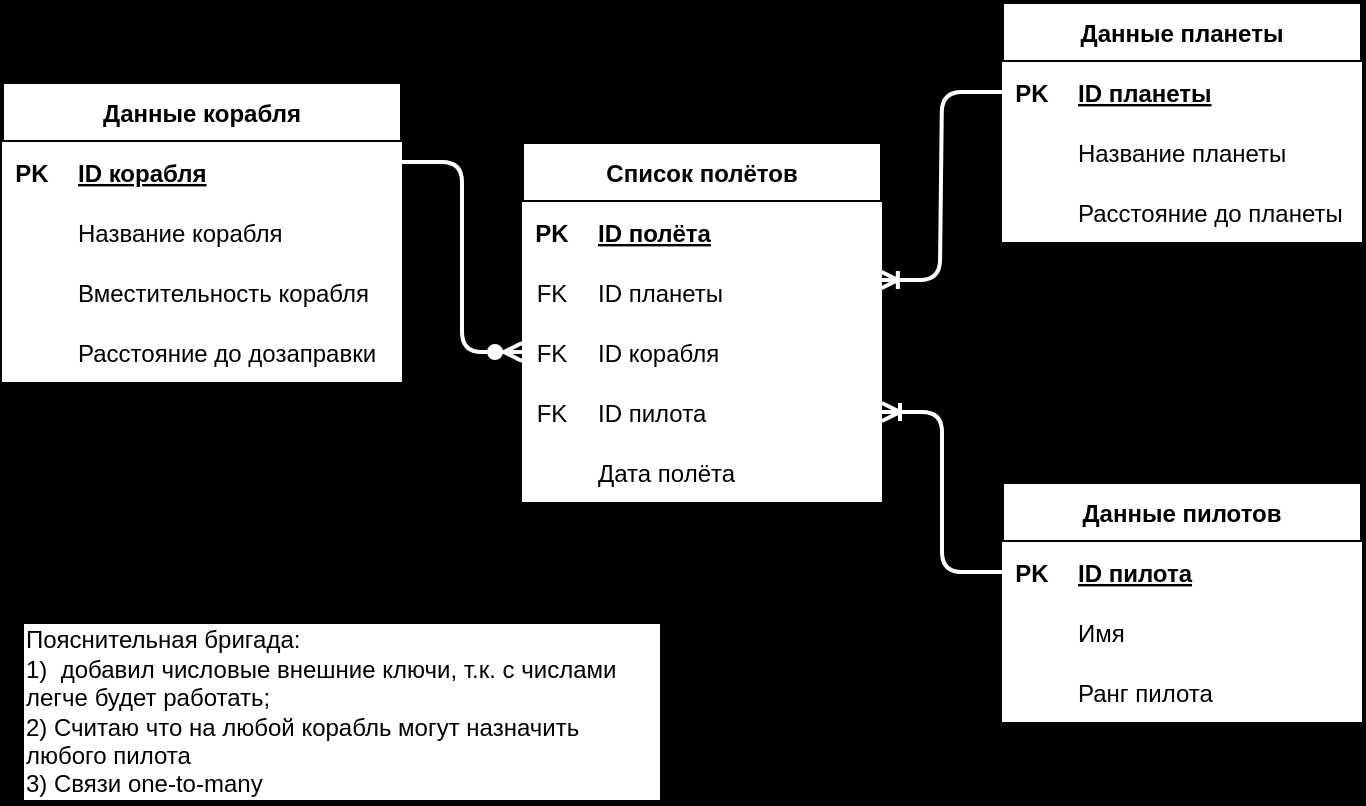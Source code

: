 <mxfile>
    <diagram id="RtGnnWrqG44O1yypCPVg" name="Страница 1">
        <mxGraphModel dx="1374" dy="790" grid="1" gridSize="10" guides="1" tooltips="1" connect="1" arrows="1" fold="1" page="1" pageScale="1" pageWidth="827" pageHeight="1169" background="#000000" math="0" shadow="0">
            <root>
                <mxCell id="0"/>
                <mxCell id="1" parent="0"/>
                <mxCell id="28" value="Список полётов" style="shape=table;startSize=30;container=1;collapsible=1;childLayout=tableLayout;fixedRows=1;rowLines=0;fontStyle=1;align=center;resizeLast=1;rounded=0;shadow=0;strokeWidth=2;labelBorderColor=none;labelBackgroundColor=none;sketch=0;" parent="1" vertex="1">
                    <mxGeometry x="300" y="120" width="180" height="190" as="geometry"/>
                </mxCell>
                <mxCell id="29" value="" style="shape=partialRectangle;collapsible=0;dropTarget=0;pointerEvents=0;top=0;left=0;bottom=1;right=0;points=[[0,0.5],[1,0.5]];portConstraint=eastwest;rounded=0;shadow=0;strokeWidth=2;labelBorderColor=none;labelBackgroundColor=none;sketch=0;" parent="28" vertex="1">
                    <mxGeometry y="30" width="180" height="30" as="geometry"/>
                </mxCell>
                <mxCell id="30" value="PK" style="shape=partialRectangle;connectable=0;top=0;left=0;bottom=0;right=0;fontStyle=1;overflow=hidden;rounded=0;shadow=0;strokeWidth=2;labelBorderColor=none;labelBackgroundColor=none;sketch=0;" parent="29" vertex="1">
                    <mxGeometry width="30" height="30" as="geometry">
                        <mxRectangle width="30" height="30" as="alternateBounds"/>
                    </mxGeometry>
                </mxCell>
                <mxCell id="31" value="ID полёта" style="shape=partialRectangle;connectable=0;top=0;left=0;bottom=0;right=0;align=left;spacingLeft=6;fontStyle=5;overflow=hidden;rounded=0;shadow=0;strokeWidth=2;labelBorderColor=none;labelBackgroundColor=none;sketch=0;" parent="29" vertex="1">
                    <mxGeometry x="30" width="150" height="30" as="geometry">
                        <mxRectangle width="150" height="30" as="alternateBounds"/>
                    </mxGeometry>
                </mxCell>
                <mxCell id="32" value="" style="shape=partialRectangle;collapsible=0;dropTarget=0;pointerEvents=0;top=0;left=0;bottom=0;right=0;points=[[0,0.5],[1,0.5]];portConstraint=eastwest;rounded=0;shadow=0;strokeWidth=2;labelBorderColor=none;labelBackgroundColor=none;sketch=0;" parent="28" vertex="1">
                    <mxGeometry y="60" width="180" height="30" as="geometry"/>
                </mxCell>
                <mxCell id="33" value="FK" style="shape=partialRectangle;connectable=0;top=0;left=0;bottom=0;right=0;editable=1;overflow=hidden;rounded=0;shadow=0;strokeWidth=2;labelBorderColor=none;labelBackgroundColor=none;sketch=0;" parent="32" vertex="1">
                    <mxGeometry width="30" height="30" as="geometry">
                        <mxRectangle width="30" height="30" as="alternateBounds"/>
                    </mxGeometry>
                </mxCell>
                <mxCell id="34" value="ID планеты" style="shape=partialRectangle;connectable=0;top=0;left=0;bottom=0;right=0;align=left;spacingLeft=6;overflow=hidden;rounded=0;shadow=0;strokeWidth=2;labelBorderColor=none;labelBackgroundColor=none;sketch=0;" parent="32" vertex="1">
                    <mxGeometry x="30" width="150" height="30" as="geometry">
                        <mxRectangle width="150" height="30" as="alternateBounds"/>
                    </mxGeometry>
                </mxCell>
                <mxCell id="35" value="" style="shape=partialRectangle;collapsible=0;dropTarget=0;pointerEvents=0;top=0;left=0;bottom=0;right=0;points=[[0,0.5],[1,0.5]];portConstraint=eastwest;rounded=0;shadow=0;strokeWidth=2;labelBorderColor=none;labelBackgroundColor=none;sketch=0;" parent="28" vertex="1">
                    <mxGeometry y="90" width="180" height="30" as="geometry"/>
                </mxCell>
                <mxCell id="36" value="FK" style="shape=partialRectangle;connectable=0;top=0;left=0;bottom=0;right=0;editable=1;overflow=hidden;rounded=0;shadow=0;strokeWidth=2;labelBorderColor=none;labelBackgroundColor=none;sketch=0;" parent="35" vertex="1">
                    <mxGeometry width="30" height="30" as="geometry">
                        <mxRectangle width="30" height="30" as="alternateBounds"/>
                    </mxGeometry>
                </mxCell>
                <mxCell id="37" value="ID корабля" style="shape=partialRectangle;connectable=0;top=0;left=0;bottom=0;right=0;align=left;spacingLeft=6;overflow=hidden;rounded=0;shadow=0;strokeWidth=2;labelBorderColor=none;labelBackgroundColor=none;sketch=0;" parent="35" vertex="1">
                    <mxGeometry x="30" width="150" height="30" as="geometry">
                        <mxRectangle width="150" height="30" as="alternateBounds"/>
                    </mxGeometry>
                </mxCell>
                <mxCell id="38" value="" style="shape=partialRectangle;collapsible=0;dropTarget=0;pointerEvents=0;top=0;left=0;bottom=0;right=0;points=[[0,0.5],[1,0.5]];portConstraint=eastwest;rounded=0;shadow=0;strokeWidth=2;labelBorderColor=none;labelBackgroundColor=none;sketch=0;" parent="28" vertex="1">
                    <mxGeometry y="120" width="180" height="30" as="geometry"/>
                </mxCell>
                <mxCell id="39" value="FK" style="shape=partialRectangle;connectable=0;top=0;left=0;bottom=0;right=0;editable=1;overflow=hidden;rounded=0;shadow=0;strokeWidth=2;labelBorderColor=none;labelBackgroundColor=none;sketch=0;" parent="38" vertex="1">
                    <mxGeometry width="30" height="30" as="geometry">
                        <mxRectangle width="30" height="30" as="alternateBounds"/>
                    </mxGeometry>
                </mxCell>
                <mxCell id="40" value="ID пилота" style="shape=partialRectangle;connectable=0;top=0;left=0;bottom=0;right=0;align=left;spacingLeft=6;overflow=hidden;rounded=0;shadow=0;strokeWidth=2;labelBorderColor=none;labelBackgroundColor=none;sketch=0;" parent="38" vertex="1">
                    <mxGeometry x="30" width="150" height="30" as="geometry">
                        <mxRectangle width="150" height="30" as="alternateBounds"/>
                    </mxGeometry>
                </mxCell>
                <mxCell id="41" style="shape=partialRectangle;collapsible=0;dropTarget=0;pointerEvents=0;top=0;left=0;bottom=0;right=0;points=[[0,0.5],[1,0.5]];portConstraint=eastwest;rounded=0;shadow=0;strokeWidth=2;labelBorderColor=none;labelBackgroundColor=none;sketch=0;" parent="28" vertex="1">
                    <mxGeometry y="150" width="180" height="30" as="geometry"/>
                </mxCell>
                <mxCell id="42" style="shape=partialRectangle;connectable=0;top=0;left=0;bottom=0;right=0;editable=1;overflow=hidden;rounded=0;shadow=0;strokeWidth=2;labelBorderColor=none;labelBackgroundColor=none;sketch=0;" parent="41" vertex="1">
                    <mxGeometry width="30" height="30" as="geometry">
                        <mxRectangle width="30" height="30" as="alternateBounds"/>
                    </mxGeometry>
                </mxCell>
                <mxCell id="43" value="Дата полёта" style="shape=partialRectangle;connectable=0;top=0;left=0;bottom=0;right=0;align=left;spacingLeft=6;overflow=hidden;rounded=0;shadow=0;strokeWidth=2;labelBorderColor=none;labelBackgroundColor=none;sketch=0;" parent="41" vertex="1">
                    <mxGeometry x="30" width="150" height="30" as="geometry">
                        <mxRectangle width="150" height="30" as="alternateBounds"/>
                    </mxGeometry>
                </mxCell>
                <mxCell id="45" value="Данные корабля" style="shape=table;startSize=30;container=1;collapsible=1;childLayout=tableLayout;fixedRows=1;rowLines=0;fontStyle=1;align=center;resizeLast=1;rounded=0;shadow=0;strokeWidth=2;labelBorderColor=none;labelBackgroundColor=none;sketch=0;" parent="1" vertex="1">
                    <mxGeometry x="40" y="90" width="200" height="160" as="geometry"/>
                </mxCell>
                <mxCell id="46" value="" style="shape=partialRectangle;collapsible=0;dropTarget=0;pointerEvents=0;top=0;left=0;bottom=1;right=0;points=[[0,0.5],[1,0.5]];portConstraint=eastwest;rounded=0;shadow=0;strokeWidth=2;labelBorderColor=none;labelBackgroundColor=none;sketch=0;" parent="45" vertex="1">
                    <mxGeometry y="30" width="200" height="30" as="geometry"/>
                </mxCell>
                <mxCell id="47" value="PK" style="shape=partialRectangle;connectable=0;top=0;left=0;bottom=0;right=0;fontStyle=1;overflow=hidden;rounded=0;shadow=0;strokeWidth=2;labelBorderColor=none;labelBackgroundColor=none;sketch=0;" parent="46" vertex="1">
                    <mxGeometry width="30" height="30" as="geometry">
                        <mxRectangle width="30" height="30" as="alternateBounds"/>
                    </mxGeometry>
                </mxCell>
                <mxCell id="48" value="ID корабля" style="shape=partialRectangle;connectable=0;top=0;left=0;bottom=0;right=0;align=left;spacingLeft=6;fontStyle=5;overflow=hidden;rounded=0;shadow=0;strokeWidth=2;labelBorderColor=none;labelBackgroundColor=none;sketch=0;" parent="46" vertex="1">
                    <mxGeometry x="30" width="170" height="30" as="geometry">
                        <mxRectangle width="170" height="30" as="alternateBounds"/>
                    </mxGeometry>
                </mxCell>
                <mxCell id="49" value="" style="shape=partialRectangle;collapsible=0;dropTarget=0;pointerEvents=0;top=0;left=0;bottom=0;right=0;points=[[0,0.5],[1,0.5]];portConstraint=eastwest;rounded=0;shadow=0;strokeWidth=2;labelBorderColor=none;labelBackgroundColor=none;sketch=0;" parent="45" vertex="1">
                    <mxGeometry y="60" width="200" height="30" as="geometry"/>
                </mxCell>
                <mxCell id="50" value="" style="shape=partialRectangle;connectable=0;top=0;left=0;bottom=0;right=0;editable=1;overflow=hidden;rounded=0;shadow=0;strokeWidth=2;labelBorderColor=none;labelBackgroundColor=none;sketch=0;" parent="49" vertex="1">
                    <mxGeometry width="30" height="30" as="geometry">
                        <mxRectangle width="30" height="30" as="alternateBounds"/>
                    </mxGeometry>
                </mxCell>
                <mxCell id="51" value="Название корабля" style="shape=partialRectangle;connectable=0;top=0;left=0;bottom=0;right=0;align=left;spacingLeft=6;overflow=hidden;rounded=0;shadow=0;strokeWidth=2;labelBorderColor=none;labelBackgroundColor=none;sketch=0;" parent="49" vertex="1">
                    <mxGeometry x="30" width="170" height="30" as="geometry">
                        <mxRectangle width="170" height="30" as="alternateBounds"/>
                    </mxGeometry>
                </mxCell>
                <mxCell id="52" value="" style="shape=partialRectangle;collapsible=0;dropTarget=0;pointerEvents=0;top=0;left=0;bottom=0;right=0;points=[[0,0.5],[1,0.5]];portConstraint=eastwest;rounded=0;shadow=0;strokeWidth=2;labelBorderColor=none;labelBackgroundColor=none;sketch=0;" parent="45" vertex="1">
                    <mxGeometry y="90" width="200" height="30" as="geometry"/>
                </mxCell>
                <mxCell id="53" value="" style="shape=partialRectangle;connectable=0;top=0;left=0;bottom=0;right=0;editable=1;overflow=hidden;rounded=0;shadow=0;strokeWidth=2;labelBorderColor=none;labelBackgroundColor=none;sketch=0;" parent="52" vertex="1">
                    <mxGeometry width="30" height="30" as="geometry">
                        <mxRectangle width="30" height="30" as="alternateBounds"/>
                    </mxGeometry>
                </mxCell>
                <mxCell id="54" value="Вместительность корабля" style="shape=partialRectangle;connectable=0;top=0;left=0;bottom=0;right=0;align=left;spacingLeft=6;overflow=hidden;rounded=0;shadow=0;strokeWidth=2;labelBorderColor=none;labelBackgroundColor=none;sketch=0;" parent="52" vertex="1">
                    <mxGeometry x="30" width="170" height="30" as="geometry">
                        <mxRectangle width="170" height="30" as="alternateBounds"/>
                    </mxGeometry>
                </mxCell>
                <mxCell id="55" value="" style="shape=partialRectangle;collapsible=0;dropTarget=0;pointerEvents=0;top=0;left=0;bottom=0;right=0;points=[[0,0.5],[1,0.5]];portConstraint=eastwest;rounded=0;shadow=0;strokeWidth=2;labelBorderColor=none;labelBackgroundColor=none;sketch=0;" parent="45" vertex="1">
                    <mxGeometry y="120" width="200" height="30" as="geometry"/>
                </mxCell>
                <mxCell id="56" value="" style="shape=partialRectangle;connectable=0;top=0;left=0;bottom=0;right=0;editable=1;overflow=hidden;rounded=0;shadow=0;strokeWidth=2;labelBorderColor=none;labelBackgroundColor=none;sketch=0;" parent="55" vertex="1">
                    <mxGeometry width="30" height="30" as="geometry">
                        <mxRectangle width="30" height="30" as="alternateBounds"/>
                    </mxGeometry>
                </mxCell>
                <mxCell id="57" value="Расстояние до дозаправки" style="shape=partialRectangle;connectable=0;top=0;left=0;bottom=0;right=0;align=left;spacingLeft=6;overflow=hidden;rounded=0;shadow=0;strokeWidth=2;labelBorderColor=none;labelBackgroundColor=none;sketch=0;" parent="55" vertex="1">
                    <mxGeometry x="30" width="170" height="30" as="geometry">
                        <mxRectangle width="170" height="30" as="alternateBounds"/>
                    </mxGeometry>
                </mxCell>
                <mxCell id="59" value="Данные планеты" style="shape=table;startSize=30;container=1;collapsible=1;childLayout=tableLayout;fixedRows=1;rowLines=0;fontStyle=1;align=center;resizeLast=1;rounded=0;shadow=0;strokeWidth=2;labelBorderColor=none;labelBackgroundColor=none;sketch=0;" parent="1" vertex="1">
                    <mxGeometry x="540" y="50" width="180" height="130" as="geometry"/>
                </mxCell>
                <mxCell id="60" value="" style="shape=partialRectangle;collapsible=0;dropTarget=0;pointerEvents=0;top=0;left=0;bottom=1;right=0;points=[[0,0.5],[1,0.5]];portConstraint=eastwest;rounded=0;shadow=0;strokeWidth=2;labelBorderColor=none;labelBackgroundColor=none;sketch=0;" parent="59" vertex="1">
                    <mxGeometry y="30" width="180" height="30" as="geometry"/>
                </mxCell>
                <mxCell id="61" value="PK" style="shape=partialRectangle;connectable=0;top=0;left=0;bottom=0;right=0;fontStyle=1;overflow=hidden;rounded=0;shadow=0;strokeWidth=2;labelBorderColor=none;labelBackgroundColor=none;sketch=0;" parent="60" vertex="1">
                    <mxGeometry width="30" height="30" as="geometry">
                        <mxRectangle width="30" height="30" as="alternateBounds"/>
                    </mxGeometry>
                </mxCell>
                <mxCell id="62" value="ID планеты" style="shape=partialRectangle;connectable=0;top=0;left=0;bottom=0;right=0;align=left;spacingLeft=6;fontStyle=5;overflow=hidden;rounded=0;shadow=0;strokeWidth=2;labelBorderColor=none;labelBackgroundColor=none;sketch=0;" parent="60" vertex="1">
                    <mxGeometry x="30" width="150" height="30" as="geometry">
                        <mxRectangle width="150" height="30" as="alternateBounds"/>
                    </mxGeometry>
                </mxCell>
                <mxCell id="63" value="" style="shape=partialRectangle;collapsible=0;dropTarget=0;pointerEvents=0;top=0;left=0;bottom=0;right=0;points=[[0,0.5],[1,0.5]];portConstraint=eastwest;rounded=0;shadow=0;strokeWidth=2;labelBorderColor=none;labelBackgroundColor=none;sketch=0;" parent="59" vertex="1">
                    <mxGeometry y="60" width="180" height="30" as="geometry"/>
                </mxCell>
                <mxCell id="64" value="" style="shape=partialRectangle;connectable=0;top=0;left=0;bottom=0;right=0;editable=1;overflow=hidden;rounded=0;shadow=0;strokeWidth=2;labelBorderColor=none;labelBackgroundColor=none;sketch=0;" parent="63" vertex="1">
                    <mxGeometry width="30" height="30" as="geometry">
                        <mxRectangle width="30" height="30" as="alternateBounds"/>
                    </mxGeometry>
                </mxCell>
                <mxCell id="65" value="Название планеты" style="shape=partialRectangle;connectable=0;top=0;left=0;bottom=0;right=0;align=left;spacingLeft=6;overflow=hidden;rounded=0;shadow=0;strokeWidth=2;labelBorderColor=none;labelBackgroundColor=none;sketch=0;" parent="63" vertex="1">
                    <mxGeometry x="30" width="150" height="30" as="geometry">
                        <mxRectangle width="150" height="30" as="alternateBounds"/>
                    </mxGeometry>
                </mxCell>
                <mxCell id="66" value="" style="shape=partialRectangle;collapsible=0;dropTarget=0;pointerEvents=0;top=0;left=0;bottom=0;right=0;points=[[0,0.5],[1,0.5]];portConstraint=eastwest;rounded=0;shadow=0;strokeWidth=2;labelBorderColor=none;labelBackgroundColor=none;sketch=0;" parent="59" vertex="1">
                    <mxGeometry y="90" width="180" height="30" as="geometry"/>
                </mxCell>
                <mxCell id="67" value="" style="shape=partialRectangle;connectable=0;top=0;left=0;bottom=0;right=0;editable=1;overflow=hidden;rounded=0;shadow=0;strokeWidth=2;labelBorderColor=none;labelBackgroundColor=none;sketch=0;" parent="66" vertex="1">
                    <mxGeometry width="30" height="30" as="geometry">
                        <mxRectangle width="30" height="30" as="alternateBounds"/>
                    </mxGeometry>
                </mxCell>
                <mxCell id="68" value="Расстояние до планеты" style="shape=partialRectangle;connectable=0;top=0;left=0;bottom=0;right=0;align=left;spacingLeft=6;overflow=hidden;rounded=0;shadow=0;strokeWidth=2;labelBorderColor=none;labelBackgroundColor=none;sketch=0;" parent="66" vertex="1">
                    <mxGeometry x="30" width="150" height="30" as="geometry">
                        <mxRectangle width="150" height="30" as="alternateBounds"/>
                    </mxGeometry>
                </mxCell>
                <mxCell id="72" value="Данные пилотов" style="shape=table;startSize=30;container=1;collapsible=1;childLayout=tableLayout;fixedRows=1;rowLines=0;fontStyle=1;align=center;resizeLast=1;rounded=0;shadow=0;strokeWidth=2;labelBorderColor=none;labelBackgroundColor=none;sketch=0;" parent="1" vertex="1">
                    <mxGeometry x="540" y="290" width="180" height="130" as="geometry"/>
                </mxCell>
                <mxCell id="73" value="" style="shape=partialRectangle;collapsible=0;dropTarget=0;pointerEvents=0;top=0;left=0;bottom=1;right=0;points=[[0,0.5],[1,0.5]];portConstraint=eastwest;rounded=0;shadow=0;strokeWidth=2;labelBorderColor=none;labelBackgroundColor=none;sketch=0;" parent="72" vertex="1">
                    <mxGeometry y="30" width="180" height="30" as="geometry"/>
                </mxCell>
                <mxCell id="74" value="PK" style="shape=partialRectangle;connectable=0;top=0;left=0;bottom=0;right=0;fontStyle=1;overflow=hidden;rounded=0;shadow=0;strokeWidth=2;labelBorderColor=none;labelBackgroundColor=none;sketch=0;" parent="73" vertex="1">
                    <mxGeometry width="30" height="30" as="geometry">
                        <mxRectangle width="30" height="30" as="alternateBounds"/>
                    </mxGeometry>
                </mxCell>
                <mxCell id="75" value="ID пилота" style="shape=partialRectangle;connectable=0;top=0;left=0;bottom=0;right=0;align=left;spacingLeft=6;fontStyle=5;overflow=hidden;rounded=0;shadow=0;strokeWidth=2;labelBorderColor=none;labelBackgroundColor=none;sketch=0;" parent="73" vertex="1">
                    <mxGeometry x="30" width="150" height="30" as="geometry">
                        <mxRectangle width="150" height="30" as="alternateBounds"/>
                    </mxGeometry>
                </mxCell>
                <mxCell id="76" value="" style="shape=partialRectangle;collapsible=0;dropTarget=0;pointerEvents=0;top=0;left=0;bottom=0;right=0;points=[[0,0.5],[1,0.5]];portConstraint=eastwest;rounded=0;shadow=0;strokeWidth=2;labelBorderColor=none;labelBackgroundColor=none;sketch=0;" parent="72" vertex="1">
                    <mxGeometry y="60" width="180" height="30" as="geometry"/>
                </mxCell>
                <mxCell id="77" value="" style="shape=partialRectangle;connectable=0;top=0;left=0;bottom=0;right=0;editable=1;overflow=hidden;rounded=0;shadow=0;strokeWidth=2;labelBorderColor=none;labelBackgroundColor=none;sketch=0;" parent="76" vertex="1">
                    <mxGeometry width="30" height="30" as="geometry">
                        <mxRectangle width="30" height="30" as="alternateBounds"/>
                    </mxGeometry>
                </mxCell>
                <mxCell id="78" value="Имя" style="shape=partialRectangle;connectable=0;top=0;left=0;bottom=0;right=0;align=left;spacingLeft=6;overflow=hidden;rounded=0;shadow=0;strokeWidth=2;labelBorderColor=none;labelBackgroundColor=none;sketch=0;" parent="76" vertex="1">
                    <mxGeometry x="30" width="150" height="30" as="geometry">
                        <mxRectangle width="150" height="30" as="alternateBounds"/>
                    </mxGeometry>
                </mxCell>
                <mxCell id="82" style="shape=partialRectangle;collapsible=0;dropTarget=0;pointerEvents=0;top=0;left=0;bottom=0;right=0;points=[[0,0.5],[1,0.5]];portConstraint=eastwest;rounded=0;shadow=0;strokeWidth=2;labelBorderColor=none;labelBackgroundColor=none;sketch=0;" parent="72" vertex="1">
                    <mxGeometry y="90" width="180" height="30" as="geometry"/>
                </mxCell>
                <mxCell id="83" style="shape=partialRectangle;connectable=0;top=0;left=0;bottom=0;right=0;editable=1;overflow=hidden;rounded=0;shadow=0;strokeWidth=2;labelBorderColor=none;labelBackgroundColor=none;sketch=0;" parent="82" vertex="1">
                    <mxGeometry width="30" height="30" as="geometry">
                        <mxRectangle width="30" height="30" as="alternateBounds"/>
                    </mxGeometry>
                </mxCell>
                <mxCell id="84" value="Ранг пилота" style="shape=partialRectangle;connectable=0;top=0;left=0;bottom=0;right=0;align=left;spacingLeft=6;overflow=hidden;rounded=0;shadow=0;strokeWidth=2;labelBorderColor=none;labelBackgroundColor=none;sketch=0;" parent="82" vertex="1">
                    <mxGeometry x="30" width="150" height="30" as="geometry">
                        <mxRectangle width="150" height="30" as="alternateBounds"/>
                    </mxGeometry>
                </mxCell>
                <mxCell id="88" value="Пояснительная бригада:&lt;br&gt;1)&amp;nbsp; добавил числовые внешние ключи, т.к. с числами легче будет работать;&lt;br&gt;2) Считаю что на любой корабль могут назначить любого пилота&lt;br&gt;3) Связи one-to-many" style="rounded=0;whiteSpace=wrap;html=1;align=left;shadow=0;strokeWidth=2;labelBorderColor=none;labelBackgroundColor=none;sketch=0;" parent="1" vertex="1">
                    <mxGeometry x="50" y="360" width="320" height="90" as="geometry"/>
                </mxCell>
                <mxCell id="89" value="" style="edgeStyle=entityRelationEdgeStyle;fontSize=12;html=1;endArrow=none;strokeColor=#FFFFFF;startArrow=ERoneToMany;startFill=0;endFill=0;entryX=0;entryY=0.5;entryDx=0;entryDy=0;exitX=0.994;exitY=0.3;exitDx=0;exitDy=0;exitPerimeter=0;strokeWidth=2;" edge="1" parent="1" source="32" target="60">
                    <mxGeometry width="100" height="100" relative="1" as="geometry">
                        <mxPoint x="460" y="100" as="sourcePoint"/>
                        <mxPoint x="550" y="220" as="targetPoint"/>
                    </mxGeometry>
                </mxCell>
                <mxCell id="92" value="" style="edgeStyle=entityRelationEdgeStyle;fontSize=12;html=1;endArrow=none;strokeColor=#FFFFFF;startArrow=ERoneToMany;startFill=0;endFill=0;exitX=1;exitY=0.5;exitDx=0;exitDy=0;strokeWidth=2;entryX=0;entryY=0.5;entryDx=0;entryDy=0;entryPerimeter=0;" edge="1" parent="1" source="38" target="73">
                    <mxGeometry width="100" height="100" relative="1" as="geometry">
                        <mxPoint x="478.92" y="414" as="sourcePoint"/>
                        <mxPoint x="540" y="310" as="targetPoint"/>
                    </mxGeometry>
                </mxCell>
                <mxCell id="94" value="" style="edgeStyle=entityRelationEdgeStyle;fontSize=12;html=1;endArrow=ERzeroToMany;endFill=1;strokeColor=#FFFFFF;strokeWidth=2;exitX=1;exitY=0.25;exitDx=0;exitDy=0;entryX=0;entryY=0.5;entryDx=0;entryDy=0;" edge="1" parent="1" source="45" target="35">
                    <mxGeometry width="100" height="100" relative="1" as="geometry">
                        <mxPoint x="380" y="580" as="sourcePoint"/>
                        <mxPoint x="300" y="240" as="targetPoint"/>
                    </mxGeometry>
                </mxCell>
            </root>
        </mxGraphModel>
    </diagram>
</mxfile>